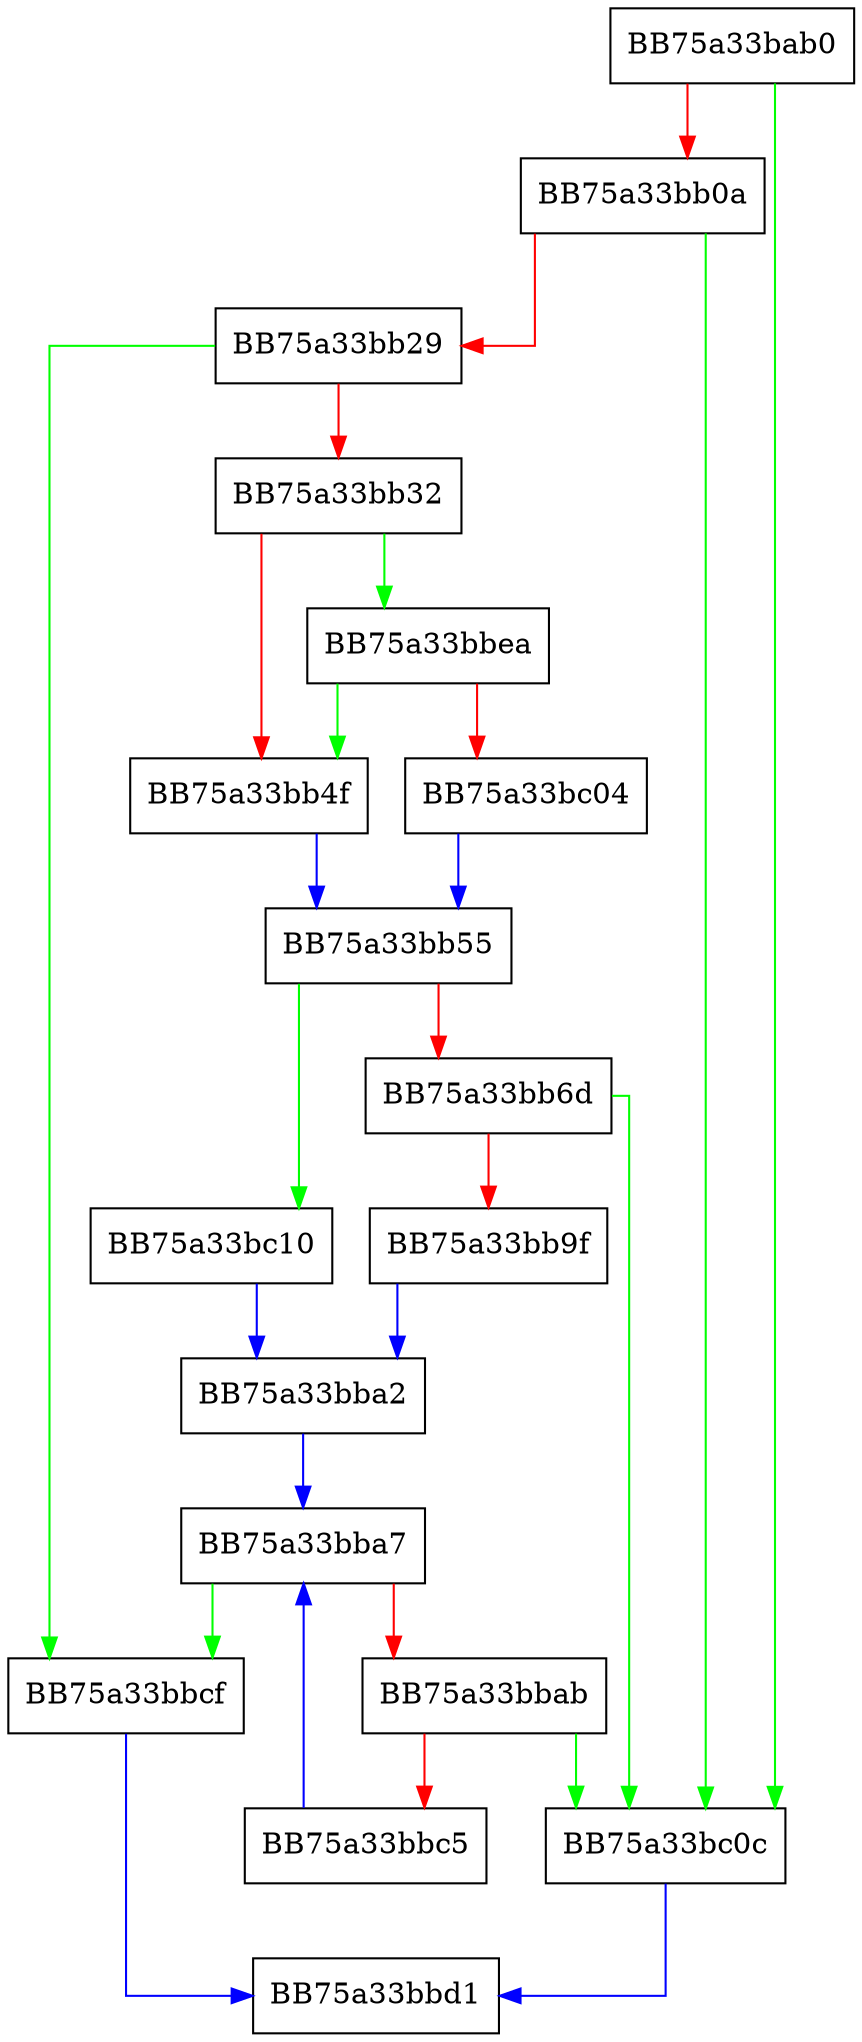 digraph GetTypeDefSize {
  node [shape="box"];
  graph [splines=ortho];
  BB75a33bab0 -> BB75a33bc0c [color="green"];
  BB75a33bab0 -> BB75a33bb0a [color="red"];
  BB75a33bb0a -> BB75a33bc0c [color="green"];
  BB75a33bb0a -> BB75a33bb29 [color="red"];
  BB75a33bb29 -> BB75a33bbcf [color="green"];
  BB75a33bb29 -> BB75a33bb32 [color="red"];
  BB75a33bb32 -> BB75a33bbea [color="green"];
  BB75a33bb32 -> BB75a33bb4f [color="red"];
  BB75a33bb4f -> BB75a33bb55 [color="blue"];
  BB75a33bb55 -> BB75a33bc10 [color="green"];
  BB75a33bb55 -> BB75a33bb6d [color="red"];
  BB75a33bb6d -> BB75a33bc0c [color="green"];
  BB75a33bb6d -> BB75a33bb9f [color="red"];
  BB75a33bb9f -> BB75a33bba2 [color="blue"];
  BB75a33bba2 -> BB75a33bba7 [color="blue"];
  BB75a33bba7 -> BB75a33bbcf [color="green"];
  BB75a33bba7 -> BB75a33bbab [color="red"];
  BB75a33bbab -> BB75a33bc0c [color="green"];
  BB75a33bbab -> BB75a33bbc5 [color="red"];
  BB75a33bbc5 -> BB75a33bba7 [color="blue"];
  BB75a33bbcf -> BB75a33bbd1 [color="blue"];
  BB75a33bbea -> BB75a33bb4f [color="green"];
  BB75a33bbea -> BB75a33bc04 [color="red"];
  BB75a33bc04 -> BB75a33bb55 [color="blue"];
  BB75a33bc0c -> BB75a33bbd1 [color="blue"];
  BB75a33bc10 -> BB75a33bba2 [color="blue"];
}